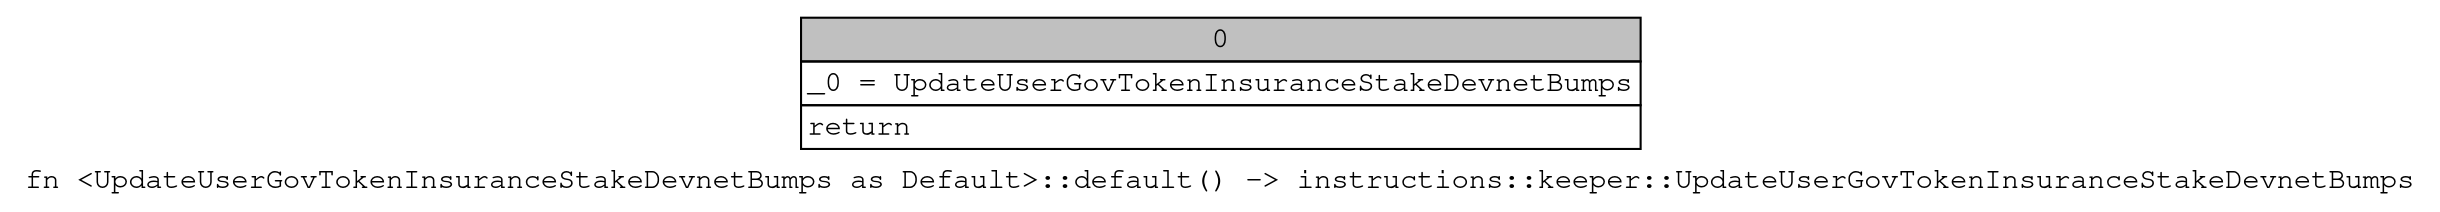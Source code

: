 digraph Mir_0_11128 {
    graph [fontname="Courier, monospace"];
    node [fontname="Courier, monospace"];
    edge [fontname="Courier, monospace"];
    label=<fn &lt;UpdateUserGovTokenInsuranceStakeDevnetBumps as Default&gt;::default() -&gt; instructions::keeper::UpdateUserGovTokenInsuranceStakeDevnetBumps<br align="left"/>>;
    bb0__0_11128 [shape="none", label=<<table border="0" cellborder="1" cellspacing="0"><tr><td bgcolor="gray" align="center" colspan="1">0</td></tr><tr><td align="left" balign="left">_0 = UpdateUserGovTokenInsuranceStakeDevnetBumps<br/></td></tr><tr><td align="left">return</td></tr></table>>];
}
